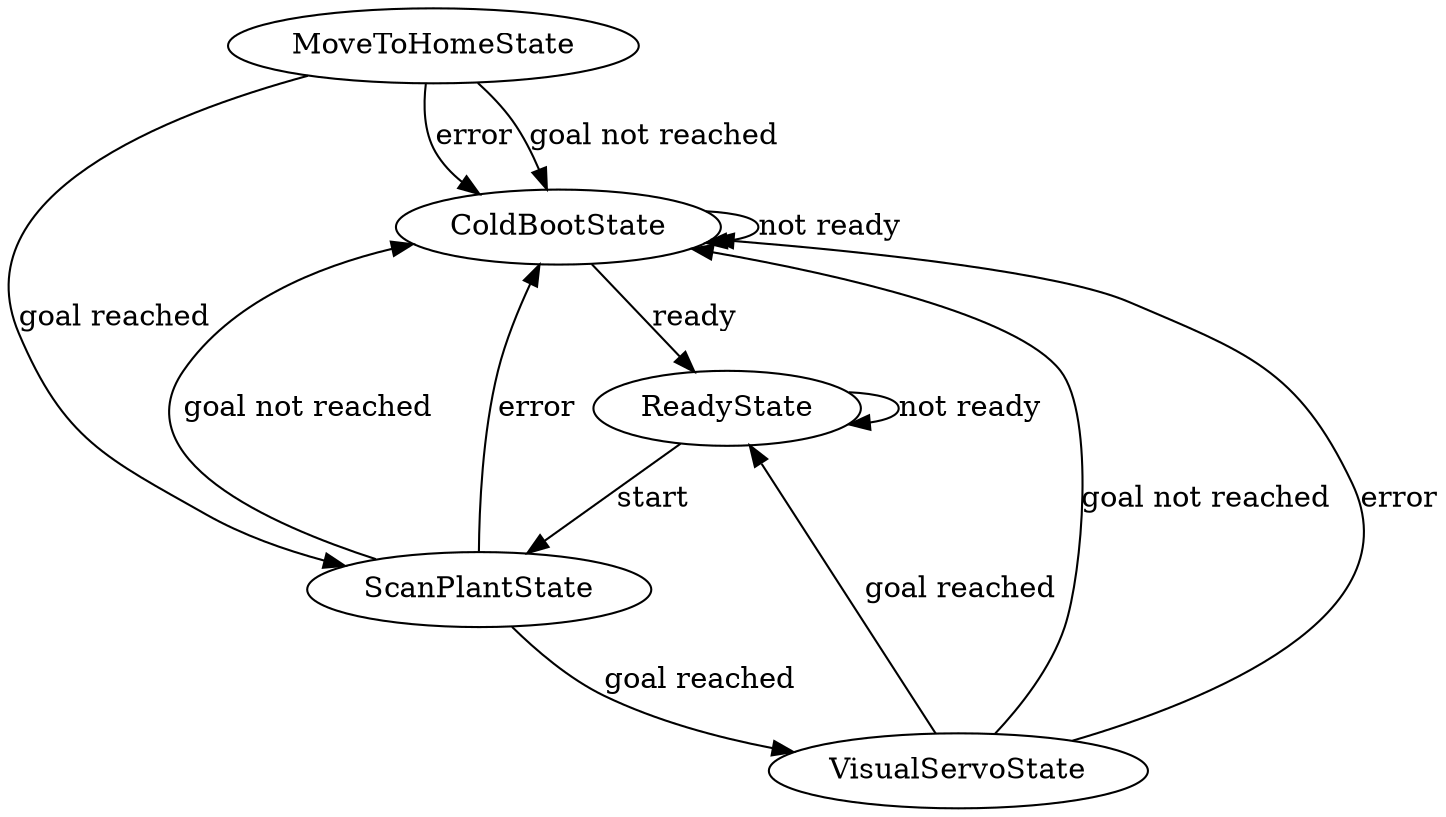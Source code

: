 digraph{
ColdBootState->ColdBootState [ label="not ready" ];
ColdBootState->ReadyState [ label="ready" ];
ReadyState->ReadyState [ label="not ready" ];
ReadyState->ScanPlantState [ label="start" ];
MoveToHomeState->ColdBootState [ label="error" ];
MoveToHomeState->ScanPlantState [ label="goal reached" ];
MoveToHomeState->ColdBootState [ label="goal not reached" ];
ScanPlantState->VisualServoState [ label="goal reached" ];
ScanPlantState->ColdBootState [ label="goal not reached" ];
ScanPlantState->ColdBootState [ label="error" ];
VisualServoState->ReadyState [ label="goal reached" ];
VisualServoState->ColdBootState [ label="error" ];
VisualServoState->ColdBootState [ label="goal not reached" ];
}
